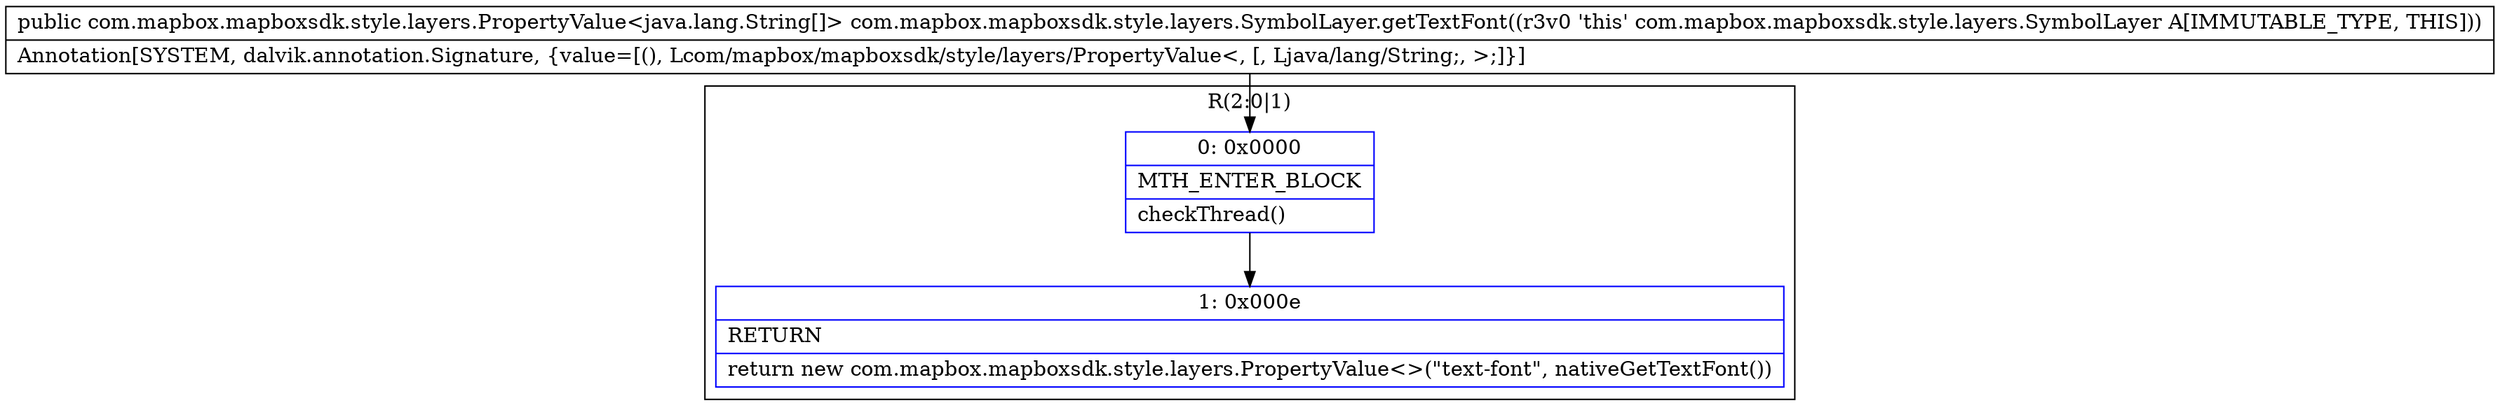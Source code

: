 digraph "CFG forcom.mapbox.mapboxsdk.style.layers.SymbolLayer.getTextFont()Lcom\/mapbox\/mapboxsdk\/style\/layers\/PropertyValue;" {
subgraph cluster_Region_1373112163 {
label = "R(2:0|1)";
node [shape=record,color=blue];
Node_0 [shape=record,label="{0\:\ 0x0000|MTH_ENTER_BLOCK\l|checkThread()\l}"];
Node_1 [shape=record,label="{1\:\ 0x000e|RETURN\l|return new com.mapbox.mapboxsdk.style.layers.PropertyValue\<\>(\"text\-font\", nativeGetTextFont())\l}"];
}
MethodNode[shape=record,label="{public com.mapbox.mapboxsdk.style.layers.PropertyValue\<java.lang.String[]\> com.mapbox.mapboxsdk.style.layers.SymbolLayer.getTextFont((r3v0 'this' com.mapbox.mapboxsdk.style.layers.SymbolLayer A[IMMUTABLE_TYPE, THIS]))  | Annotation[SYSTEM, dalvik.annotation.Signature, \{value=[(), Lcom\/mapbox\/mapboxsdk\/style\/layers\/PropertyValue\<, [, Ljava\/lang\/String;, \>;]\}]\l}"];
MethodNode -> Node_0;
Node_0 -> Node_1;
}

